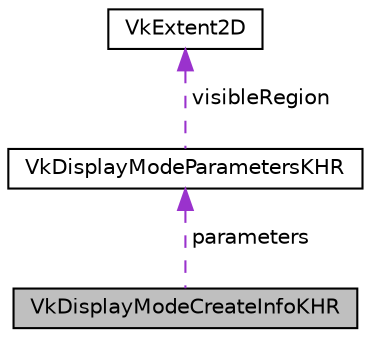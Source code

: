 digraph "VkDisplayModeCreateInfoKHR"
{
 // LATEX_PDF_SIZE
  edge [fontname="Helvetica",fontsize="10",labelfontname="Helvetica",labelfontsize="10"];
  node [fontname="Helvetica",fontsize="10",shape=record];
  Node1 [label="VkDisplayModeCreateInfoKHR",height=0.2,width=0.4,color="black", fillcolor="grey75", style="filled", fontcolor="black",tooltip=" "];
  Node2 -> Node1 [dir="back",color="darkorchid3",fontsize="10",style="dashed",label=" parameters" ,fontname="Helvetica"];
  Node2 [label="VkDisplayModeParametersKHR",height=0.2,width=0.4,color="black", fillcolor="white", style="filled",URL="$d3/d57/structVkDisplayModeParametersKHR.html",tooltip=" "];
  Node3 -> Node2 [dir="back",color="darkorchid3",fontsize="10",style="dashed",label=" visibleRegion" ,fontname="Helvetica"];
  Node3 [label="VkExtent2D",height=0.2,width=0.4,color="black", fillcolor="white", style="filled",URL="$d1/d79/structVkExtent2D.html",tooltip=" "];
}
